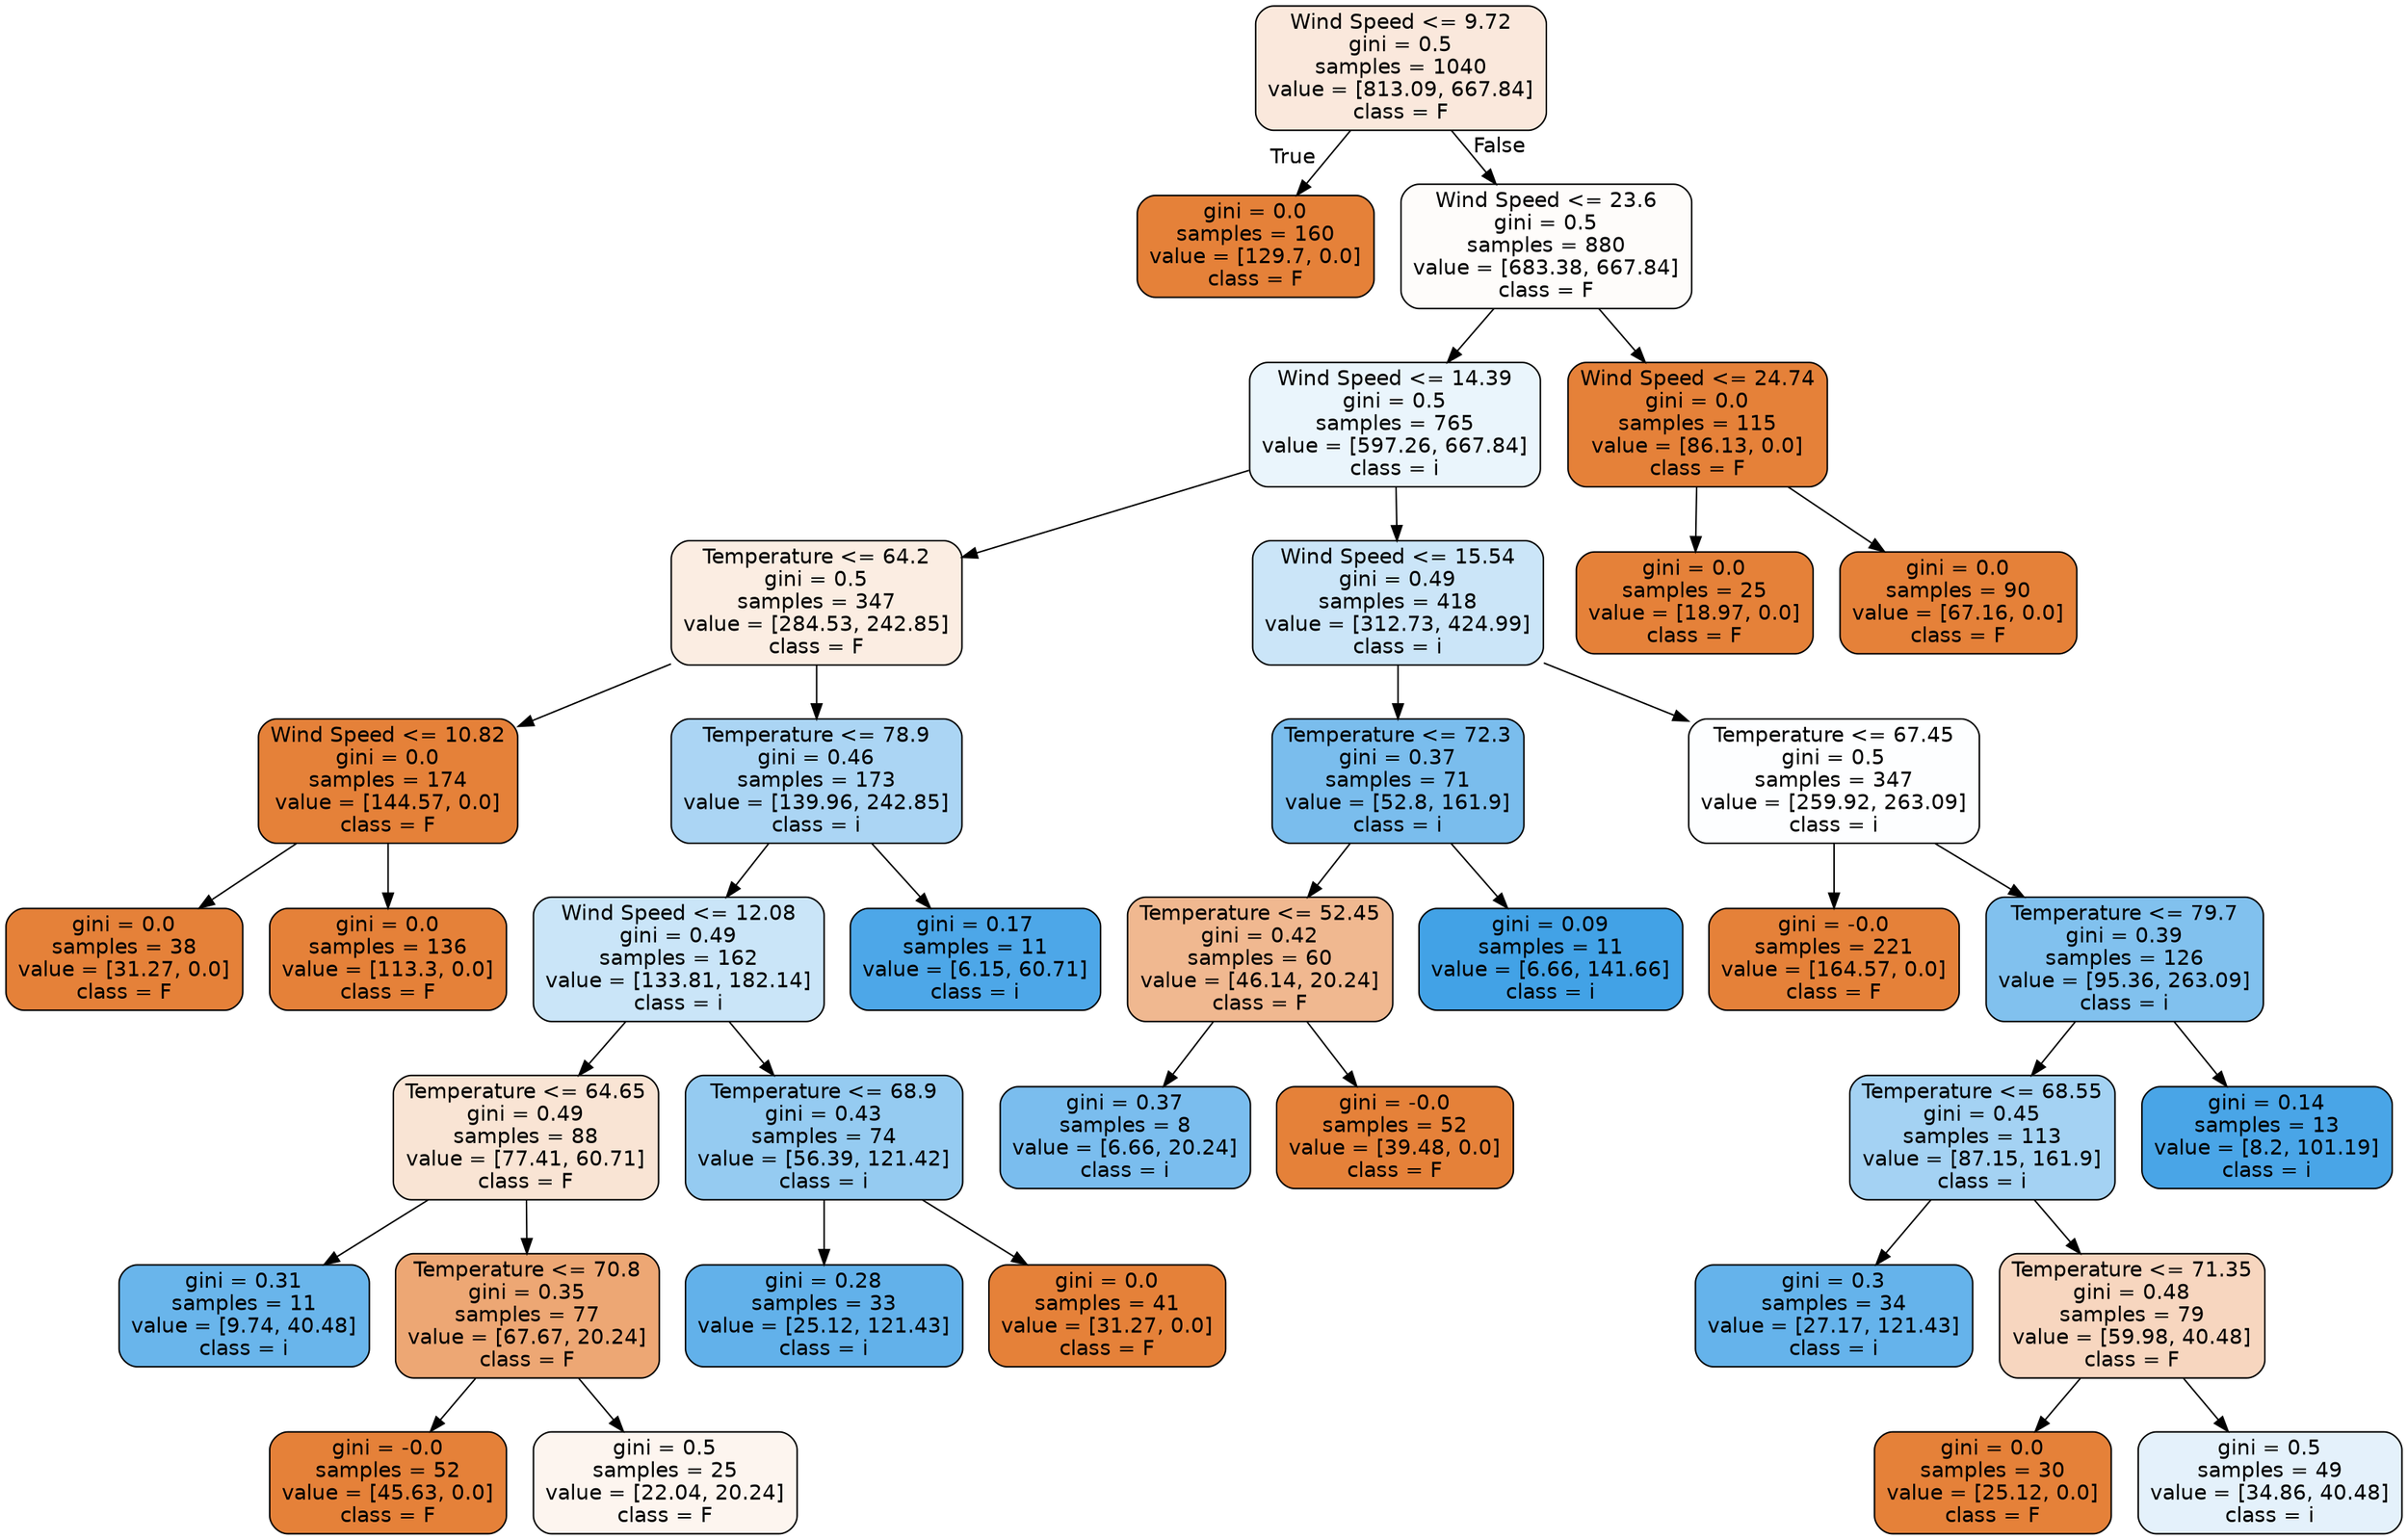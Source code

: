 digraph Tree {
node [shape=box, style="filled, rounded", color="black", fontname="helvetica"] ;
edge [fontname="helvetica"] ;
0 [label="Wind Speed <= 9.72\ngini = 0.5\nsamples = 1040\nvalue = [813.09, 667.84]\nclass = F", fillcolor="#fae8dc"] ;
1 [label="gini = 0.0\nsamples = 160\nvalue = [129.7, 0.0]\nclass = F", fillcolor="#e58139"] ;
0 -> 1 [labeldistance=2.5, labelangle=45, headlabel="True"] ;
2 [label="Wind Speed <= 23.6\ngini = 0.5\nsamples = 880\nvalue = [683.38, 667.84]\nclass = F", fillcolor="#fefcfa"] ;
0 -> 2 [labeldistance=2.5, labelangle=-45, headlabel="False"] ;
3 [label="Wind Speed <= 14.39\ngini = 0.5\nsamples = 765\nvalue = [597.26, 667.84]\nclass = i", fillcolor="#eaf5fc"] ;
2 -> 3 ;
4 [label="Temperature <= 64.2\ngini = 0.5\nsamples = 347\nvalue = [284.53, 242.85]\nclass = F", fillcolor="#fbede2"] ;
3 -> 4 ;
5 [label="Wind Speed <= 10.82\ngini = 0.0\nsamples = 174\nvalue = [144.57, 0.0]\nclass = F", fillcolor="#e58139"] ;
4 -> 5 ;
6 [label="gini = 0.0\nsamples = 38\nvalue = [31.27, 0.0]\nclass = F", fillcolor="#e58139"] ;
5 -> 6 ;
7 [label="gini = 0.0\nsamples = 136\nvalue = [113.3, 0.0]\nclass = F", fillcolor="#e58139"] ;
5 -> 7 ;
8 [label="Temperature <= 78.9\ngini = 0.46\nsamples = 173\nvalue = [139.96, 242.85]\nclass = i", fillcolor="#abd5f4"] ;
4 -> 8 ;
9 [label="Wind Speed <= 12.08\ngini = 0.49\nsamples = 162\nvalue = [133.81, 182.14]\nclass = i", fillcolor="#cae5f8"] ;
8 -> 9 ;
10 [label="Temperature <= 64.65\ngini = 0.49\nsamples = 88\nvalue = [77.41, 60.71]\nclass = F", fillcolor="#f9e4d4"] ;
9 -> 10 ;
11 [label="gini = 0.31\nsamples = 11\nvalue = [9.74, 40.48]\nclass = i", fillcolor="#69b5eb"] ;
10 -> 11 ;
12 [label="Temperature <= 70.8\ngini = 0.35\nsamples = 77\nvalue = [67.67, 20.24]\nclass = F", fillcolor="#eda774"] ;
10 -> 12 ;
13 [label="gini = -0.0\nsamples = 52\nvalue = [45.63, 0.0]\nclass = F", fillcolor="#e58139"] ;
12 -> 13 ;
14 [label="gini = 0.5\nsamples = 25\nvalue = [22.04, 20.24]\nclass = F", fillcolor="#fdf5ef"] ;
12 -> 14 ;
15 [label="Temperature <= 68.9\ngini = 0.43\nsamples = 74\nvalue = [56.39, 121.42]\nclass = i", fillcolor="#95cbf1"] ;
9 -> 15 ;
16 [label="gini = 0.28\nsamples = 33\nvalue = [25.12, 121.43]\nclass = i", fillcolor="#62b1ea"] ;
15 -> 16 ;
17 [label="gini = 0.0\nsamples = 41\nvalue = [31.27, 0.0]\nclass = F", fillcolor="#e58139"] ;
15 -> 17 ;
18 [label="gini = 0.17\nsamples = 11\nvalue = [6.15, 60.71]\nclass = i", fillcolor="#4da7e8"] ;
8 -> 18 ;
19 [label="Wind Speed <= 15.54\ngini = 0.49\nsamples = 418\nvalue = [312.73, 424.99]\nclass = i", fillcolor="#cbe5f8"] ;
3 -> 19 ;
20 [label="Temperature <= 72.3\ngini = 0.37\nsamples = 71\nvalue = [52.8, 161.9]\nclass = i", fillcolor="#7abded"] ;
19 -> 20 ;
21 [label="Temperature <= 52.45\ngini = 0.42\nsamples = 60\nvalue = [46.14, 20.24]\nclass = F", fillcolor="#f0b890"] ;
20 -> 21 ;
22 [label="gini = 0.37\nsamples = 8\nvalue = [6.66, 20.24]\nclass = i", fillcolor="#7abdee"] ;
21 -> 22 ;
23 [label="gini = -0.0\nsamples = 52\nvalue = [39.48, 0.0]\nclass = F", fillcolor="#e58139"] ;
21 -> 23 ;
24 [label="gini = 0.09\nsamples = 11\nvalue = [6.66, 141.66]\nclass = i", fillcolor="#42a2e6"] ;
20 -> 24 ;
25 [label="Temperature <= 67.45\ngini = 0.5\nsamples = 347\nvalue = [259.92, 263.09]\nclass = i", fillcolor="#fdfeff"] ;
19 -> 25 ;
26 [label="gini = -0.0\nsamples = 221\nvalue = [164.57, 0.0]\nclass = F", fillcolor="#e58139"] ;
25 -> 26 ;
27 [label="Temperature <= 79.7\ngini = 0.39\nsamples = 126\nvalue = [95.36, 263.09]\nclass = i", fillcolor="#81c1ee"] ;
25 -> 27 ;
28 [label="Temperature <= 68.55\ngini = 0.45\nsamples = 113\nvalue = [87.15, 161.9]\nclass = i", fillcolor="#a4d2f3"] ;
27 -> 28 ;
29 [label="gini = 0.3\nsamples = 34\nvalue = [27.17, 121.43]\nclass = i", fillcolor="#65b3eb"] ;
28 -> 29 ;
30 [label="Temperature <= 71.35\ngini = 0.48\nsamples = 79\nvalue = [59.98, 40.48]\nclass = F", fillcolor="#f7d6bf"] ;
28 -> 30 ;
31 [label="gini = 0.0\nsamples = 30\nvalue = [25.12, 0.0]\nclass = F", fillcolor="#e58139"] ;
30 -> 31 ;
32 [label="gini = 0.5\nsamples = 49\nvalue = [34.86, 40.48]\nclass = i", fillcolor="#e4f1fb"] ;
30 -> 32 ;
33 [label="gini = 0.14\nsamples = 13\nvalue = [8.2, 101.19]\nclass = i", fillcolor="#49a5e7"] ;
27 -> 33 ;
34 [label="Wind Speed <= 24.74\ngini = 0.0\nsamples = 115\nvalue = [86.13, 0.0]\nclass = F", fillcolor="#e58139"] ;
2 -> 34 ;
35 [label="gini = 0.0\nsamples = 25\nvalue = [18.97, 0.0]\nclass = F", fillcolor="#e58139"] ;
34 -> 35 ;
36 [label="gini = 0.0\nsamples = 90\nvalue = [67.16, 0.0]\nclass = F", fillcolor="#e58139"] ;
34 -> 36 ;
}